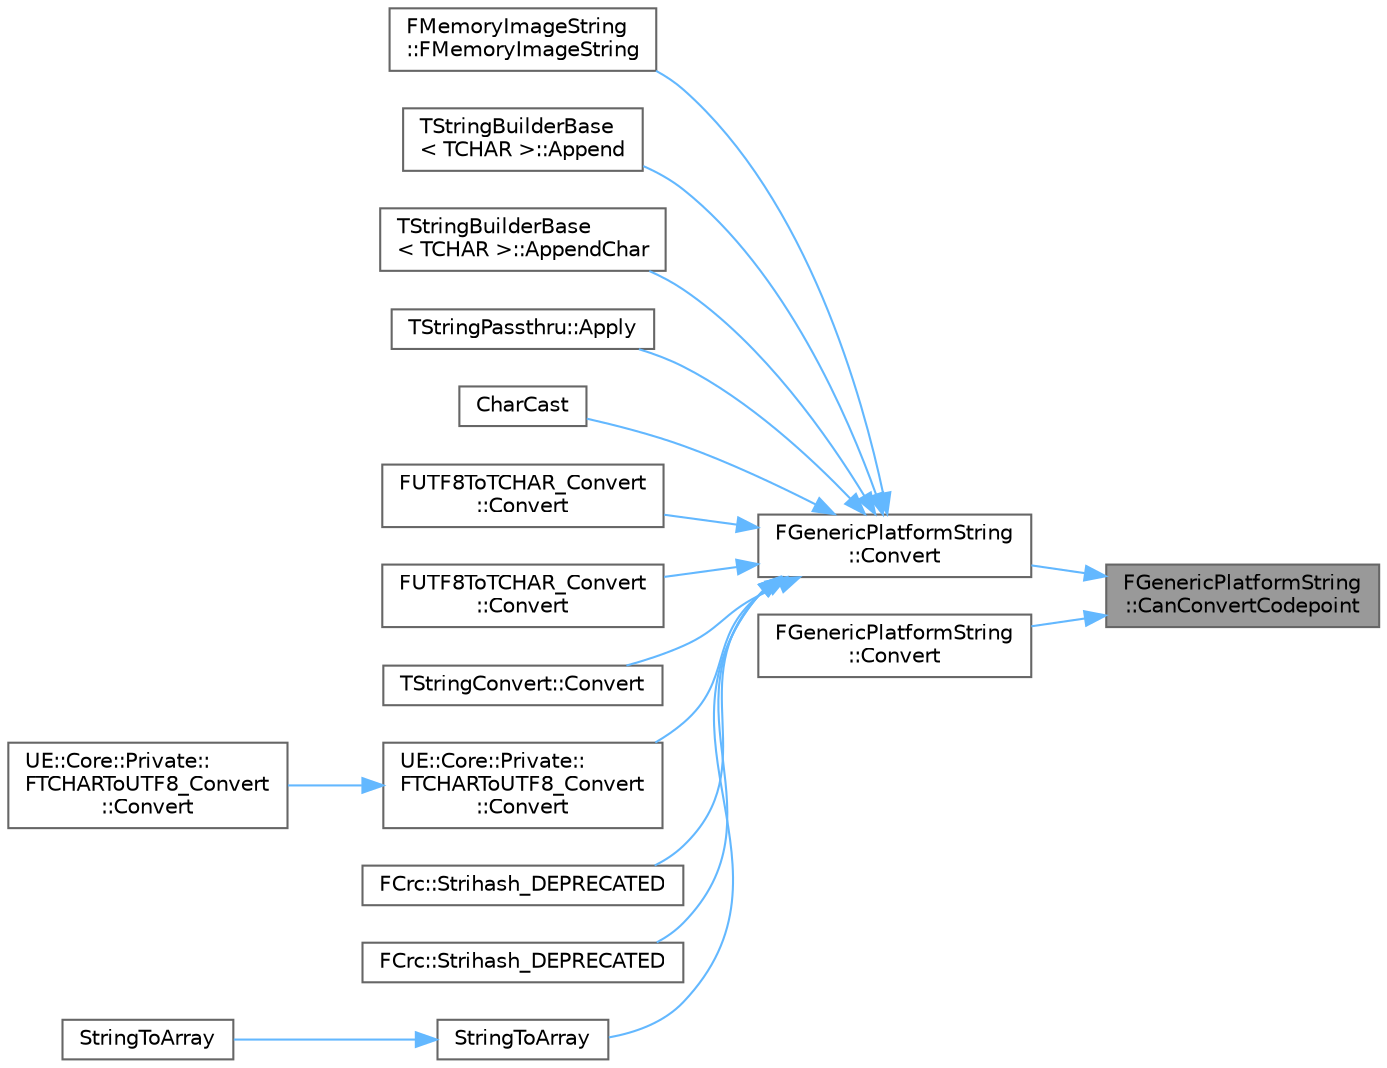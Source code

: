 digraph "FGenericPlatformString::CanConvertCodepoint"
{
 // INTERACTIVE_SVG=YES
 // LATEX_PDF_SIZE
  bgcolor="transparent";
  edge [fontname=Helvetica,fontsize=10,labelfontname=Helvetica,labelfontsize=10];
  node [fontname=Helvetica,fontsize=10,shape=box,height=0.2,width=0.4];
  rankdir="RL";
  Node1 [id="Node000001",label="FGenericPlatformString\l::CanConvertCodepoint",height=0.2,width=0.4,color="gray40", fillcolor="grey60", style="filled", fontcolor="black",tooltip="Tests whether a particular codepoint can be converted to the destination encoding."];
  Node1 -> Node2 [id="edge1_Node000001_Node000002",dir="back",color="steelblue1",style="solid",tooltip=" "];
  Node2 [id="Node000002",label="FGenericPlatformString\l::Convert",height=0.2,width=0.4,color="grey40", fillcolor="white", style="filled",URL="$d1/d81/structFGenericPlatformString.html#a725c9d8aa0a9343e5ab167b47bfc07a8",tooltip="Converts the null-terminated Src string range from SourceEncoding to DestEncoding and writes it to th..."];
  Node2 -> Node3 [id="edge2_Node000002_Node000003",dir="back",color="steelblue1",style="solid",tooltip=" "];
  Node3 [id="Node000003",label="FMemoryImageString\l::FMemoryImageString",height=0.2,width=0.4,color="grey40", fillcolor="white", style="filled",URL="$d8/d80/classFMemoryImageString.html#a424ae21cea118ff293d589912ef06605",tooltip=" "];
  Node2 -> Node4 [id="edge3_Node000002_Node000004",dir="back",color="steelblue1",style="solid",tooltip=" "];
  Node4 [id="Node000004",label="TStringBuilderBase\l\< TCHAR \>::Append",height=0.2,width=0.4,color="grey40", fillcolor="white", style="filled",URL="$d6/dbc/classTStringBuilderBase.html#aa69f1e13dce5e56e61aaa197bbf7a142",tooltip=" "];
  Node2 -> Node5 [id="edge4_Node000002_Node000005",dir="back",color="steelblue1",style="solid",tooltip=" "];
  Node5 [id="Node000005",label="TStringBuilderBase\l\< TCHAR \>::AppendChar",height=0.2,width=0.4,color="grey40", fillcolor="white", style="filled",URL="$d6/dbc/classTStringBuilderBase.html#a1a880098ea3c570a658f9f9344deb44b",tooltip=" "];
  Node2 -> Node6 [id="edge5_Node000002_Node000006",dir="back",color="steelblue1",style="solid",tooltip=" "];
  Node6 [id="Node000006",label="TStringPassthru::Apply",height=0.2,width=0.4,color="grey40", fillcolor="white", style="filled",URL="$da/d55/classTStringPassthru.html#a942fa20f915713794ae4a749457627f5",tooltip=" "];
  Node2 -> Node7 [id="edge6_Node000002_Node000007",dir="back",color="steelblue1",style="solid",tooltip=" "];
  Node7 [id="Node000007",label="CharCast",height=0.2,width=0.4,color="grey40", fillcolor="white", style="filled",URL="$d3/ddf/StringConv_8h.html#a810839eb52ae7a458ff4a484913d7fa0",tooltip="Casts one fixed-width char type into another."];
  Node2 -> Node8 [id="edge7_Node000002_Node000008",dir="back",color="steelblue1",style="solid",tooltip=" "];
  Node8 [id="Node000008",label="FUTF8ToTCHAR_Convert\l::Convert",height=0.2,width=0.4,color="grey40", fillcolor="white", style="filled",URL="$dd/dbc/classFUTF8ToTCHAR__Convert.html#a692c788be9d6b863650625338ad93c0c",tooltip=" "];
  Node2 -> Node9 [id="edge8_Node000002_Node000009",dir="back",color="steelblue1",style="solid",tooltip=" "];
  Node9 [id="Node000009",label="FUTF8ToTCHAR_Convert\l::Convert",height=0.2,width=0.4,color="grey40", fillcolor="white", style="filled",URL="$dd/dbc/classFUTF8ToTCHAR__Convert.html#a277d3b9ffb6b7c2dad6d4bdc419d579b",tooltip="Converts the UTF-8 string to UTF-16 or UTF-32."];
  Node2 -> Node10 [id="edge9_Node000002_Node000010",dir="back",color="steelblue1",style="solid",tooltip=" "];
  Node10 [id="Node000010",label="TStringConvert::Convert",height=0.2,width=0.4,color="grey40", fillcolor="white", style="filled",URL="$d6/dbc/classTStringConvert.html#a1421dab15e97ca9ef9de8eda26188776",tooltip=" "];
  Node2 -> Node11 [id="edge10_Node000002_Node000011",dir="back",color="steelblue1",style="solid",tooltip=" "];
  Node11 [id="Node000011",label="UE::Core::Private::\lFTCHARToUTF8_Convert\l::Convert",height=0.2,width=0.4,color="grey40", fillcolor="white", style="filled",URL="$de/dad/classUE_1_1Core_1_1Private_1_1FTCHARToUTF8__Convert.html#a68346959b3d017d0204fa7ed200f6ee2",tooltip="Converts a Source string into UTF8 and stores it in Dest."];
  Node11 -> Node12 [id="edge11_Node000011_Node000012",dir="back",color="steelblue1",style="solid",tooltip=" "];
  Node12 [id="Node000012",label="UE::Core::Private::\lFTCHARToUTF8_Convert\l::Convert",height=0.2,width=0.4,color="grey40", fillcolor="white", style="filled",URL="$de/dad/classUE_1_1Core_1_1Private_1_1FTCHARToUTF8__Convert.html#af675fc9d8ec6f556f0e3cc0a83c8eaf8",tooltip=" "];
  Node2 -> Node13 [id="edge12_Node000002_Node000013",dir="back",color="steelblue1",style="solid",tooltip=" "];
  Node13 [id="Node000013",label="FCrc::Strihash_DEPRECATED",height=0.2,width=0.4,color="grey40", fillcolor="white", style="filled",URL="$d1/d95/structFCrc.html#ab3cef48e672512f4a5647f99a7cad895",tooltip=" "];
  Node2 -> Node14 [id="edge13_Node000002_Node000014",dir="back",color="steelblue1",style="solid",tooltip=" "];
  Node14 [id="Node000014",label="FCrc::Strihash_DEPRECATED",height=0.2,width=0.4,color="grey40", fillcolor="white", style="filled",URL="$d1/d95/structFCrc.html#acb9a9843b49db4643810e09ae977466c",tooltip=" "];
  Node2 -> Node15 [id="edge14_Node000002_Node000015",dir="back",color="steelblue1",style="solid",tooltip=" "];
  Node15 [id="Node000015",label="StringToArray",height=0.2,width=0.4,color="grey40", fillcolor="white", style="filled",URL="$d3/ddf/StringConv_8h.html#a86d5fcde45e409f22ac153c54900a659",tooltip=" "];
  Node15 -> Node16 [id="edge15_Node000015_Node000016",dir="back",color="steelblue1",style="solid",tooltip=" "];
  Node16 [id="Node000016",label="StringToArray",height=0.2,width=0.4,color="grey40", fillcolor="white", style="filled",URL="$d3/ddf/StringConv_8h.html#ad505c540447cd03308bc7023ef05913a",tooltip=" "];
  Node1 -> Node17 [id="edge16_Node000001_Node000017",dir="back",color="steelblue1",style="solid",tooltip=" "];
  Node17 [id="Node000017",label="FGenericPlatformString\l::Convert",height=0.2,width=0.4,color="grey40", fillcolor="white", style="filled",URL="$d1/d81/structFGenericPlatformString.html#a6a7c97280e9dcd56e11ca5f48d2344d7",tooltip="Converts the [Src, Src+SrcSize) string range from SourceEncoding to DestEncoding and writes it to the..."];
}
